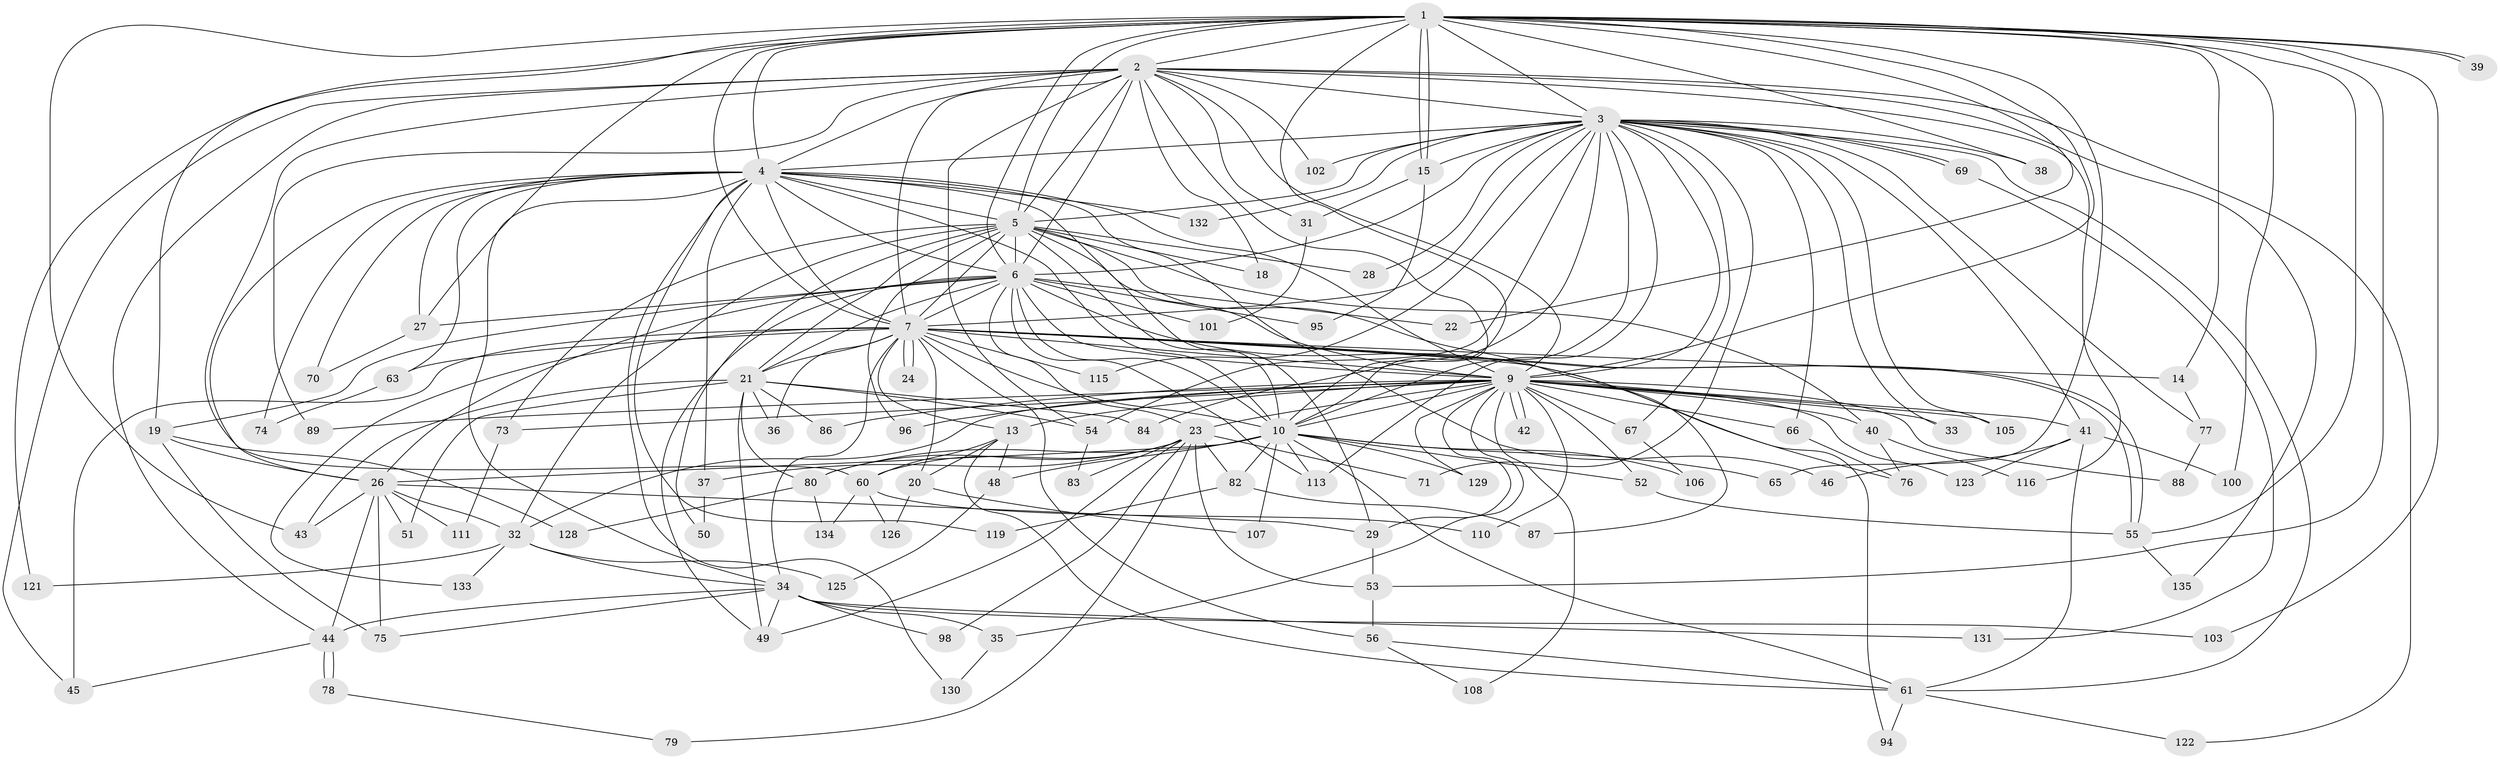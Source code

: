 // original degree distribution, {26: 0.014814814814814815, 19: 0.022222222222222223, 16: 0.007407407407407408, 21: 0.007407407407407408, 28: 0.007407407407407408, 12: 0.007407407407407408, 33: 0.007407407407407408, 2: 0.5481481481481482, 4: 0.08148148148148149, 6: 0.014814814814814815, 3: 0.17777777777777778, 5: 0.05925925925925926, 11: 0.014814814814814815, 9: 0.007407407407407408, 7: 0.014814814814814815, 10: 0.007407407407407408}
// Generated by graph-tools (version 1.1) at 2025/41/03/06/25 10:41:36]
// undirected, 103 vertices, 249 edges
graph export_dot {
graph [start="1"]
  node [color=gray90,style=filled];
  1 [super="+11"];
  2 [super="+12"];
  3 [super="+16"];
  4 [super="+17"];
  5 [super="+8"];
  6 [super="+25"];
  7 [super="+93"];
  9 [super="+91"];
  10 [super="+64"];
  13 [super="+104"];
  14;
  15;
  18;
  19 [super="+30"];
  20;
  21 [super="+81"];
  22;
  23 [super="+59"];
  24;
  26 [super="+57"];
  27 [super="+109"];
  28;
  29 [super="+47"];
  31;
  32 [super="+62"];
  33;
  34 [super="+120"];
  35;
  36;
  37;
  38;
  39;
  40;
  41 [super="+92"];
  42;
  43;
  44 [super="+58"];
  45 [super="+127"];
  46;
  48;
  49 [super="+90"];
  50;
  51;
  52 [super="+72"];
  53 [super="+112"];
  54 [super="+68"];
  55 [super="+99"];
  56;
  60 [super="+85"];
  61 [super="+114"];
  63;
  65;
  66;
  67;
  69;
  70;
  71;
  73;
  74;
  75 [super="+97"];
  76 [super="+124"];
  77;
  78;
  79;
  80 [super="+118"];
  82;
  83;
  84;
  86;
  87;
  88;
  89;
  94;
  95;
  96;
  98;
  100;
  101;
  102;
  103;
  105;
  106;
  107;
  108;
  110;
  111;
  113 [super="+117"];
  115;
  116;
  119;
  121;
  122;
  123;
  125;
  126;
  128;
  129;
  130;
  131;
  132;
  133;
  134;
  135;
  1 -- 2;
  1 -- 3;
  1 -- 4;
  1 -- 5 [weight=3];
  1 -- 6;
  1 -- 7;
  1 -- 9;
  1 -- 10;
  1 -- 14;
  1 -- 15;
  1 -- 15;
  1 -- 19;
  1 -- 22;
  1 -- 38;
  1 -- 39;
  1 -- 39;
  1 -- 43;
  1 -- 53;
  1 -- 65;
  1 -- 100;
  1 -- 103;
  1 -- 121;
  1 -- 55;
  1 -- 27;
  2 -- 3;
  2 -- 4;
  2 -- 5 [weight=2];
  2 -- 6;
  2 -- 7 [weight=2];
  2 -- 9;
  2 -- 10;
  2 -- 31;
  2 -- 45;
  2 -- 54;
  2 -- 60;
  2 -- 89;
  2 -- 102;
  2 -- 122;
  2 -- 135;
  2 -- 44;
  2 -- 18;
  2 -- 116;
  3 -- 4;
  3 -- 5 [weight=2];
  3 -- 6 [weight=2];
  3 -- 7;
  3 -- 9;
  3 -- 10;
  3 -- 28;
  3 -- 38;
  3 -- 41;
  3 -- 66;
  3 -- 67;
  3 -- 69;
  3 -- 69;
  3 -- 71;
  3 -- 77;
  3 -- 84;
  3 -- 102;
  3 -- 105;
  3 -- 115;
  3 -- 132;
  3 -- 33;
  3 -- 113;
  3 -- 54;
  3 -- 15;
  3 -- 61;
  4 -- 5 [weight=2];
  4 -- 6;
  4 -- 7 [weight=2];
  4 -- 9;
  4 -- 10;
  4 -- 27;
  4 -- 29;
  4 -- 34;
  4 -- 46;
  4 -- 63;
  4 -- 70;
  4 -- 74;
  4 -- 130;
  4 -- 132;
  4 -- 37;
  4 -- 119;
  4 -- 26;
  5 -- 6 [weight=2];
  5 -- 7 [weight=2];
  5 -- 9 [weight=2];
  5 -- 10 [weight=2];
  5 -- 18;
  5 -- 28;
  5 -- 40;
  5 -- 50;
  5 -- 87;
  5 -- 96;
  5 -- 73;
  5 -- 21;
  5 -- 32;
  6 -- 7;
  6 -- 9;
  6 -- 10;
  6 -- 19;
  6 -- 22;
  6 -- 23;
  6 -- 26;
  6 -- 27;
  6 -- 49;
  6 -- 94;
  6 -- 95;
  6 -- 101;
  6 -- 21;
  6 -- 113;
  7 -- 9 [weight=2];
  7 -- 10;
  7 -- 13;
  7 -- 14;
  7 -- 20;
  7 -- 21;
  7 -- 24;
  7 -- 24;
  7 -- 34;
  7 -- 36;
  7 -- 45;
  7 -- 55;
  7 -- 55;
  7 -- 56 [weight=2];
  7 -- 63;
  7 -- 76;
  7 -- 115;
  7 -- 133;
  9 -- 10;
  9 -- 13;
  9 -- 23;
  9 -- 29;
  9 -- 32;
  9 -- 33;
  9 -- 35;
  9 -- 40;
  9 -- 41;
  9 -- 42;
  9 -- 42;
  9 -- 52;
  9 -- 66;
  9 -- 67;
  9 -- 73;
  9 -- 86;
  9 -- 88;
  9 -- 89;
  9 -- 96;
  9 -- 105;
  9 -- 108;
  9 -- 110;
  9 -- 123;
  9 -- 129;
  10 -- 48;
  10 -- 52;
  10 -- 61;
  10 -- 65;
  10 -- 80;
  10 -- 82;
  10 -- 107;
  10 -- 113;
  10 -- 129;
  10 -- 26;
  10 -- 106;
  13 -- 20;
  13 -- 48;
  13 -- 60;
  13 -- 61;
  14 -- 77;
  15 -- 31;
  15 -- 95;
  19 -- 75;
  19 -- 128;
  19 -- 26;
  20 -- 107;
  20 -- 126;
  21 -- 36;
  21 -- 43;
  21 -- 49;
  21 -- 51;
  21 -- 80;
  21 -- 84;
  21 -- 86;
  21 -- 54;
  23 -- 37;
  23 -- 53;
  23 -- 79;
  23 -- 98;
  23 -- 49;
  23 -- 82;
  23 -- 83;
  23 -- 71;
  23 -- 80;
  23 -- 60;
  26 -- 32;
  26 -- 44;
  26 -- 51;
  26 -- 111;
  26 -- 29;
  26 -- 75;
  26 -- 43;
  27 -- 70;
  29 -- 53;
  31 -- 101;
  32 -- 121;
  32 -- 125;
  32 -- 133;
  32 -- 34;
  34 -- 35;
  34 -- 44;
  34 -- 75;
  34 -- 98;
  34 -- 103;
  34 -- 131;
  34 -- 49;
  35 -- 130;
  37 -- 50;
  40 -- 116;
  40 -- 76;
  41 -- 46;
  41 -- 123;
  41 -- 100;
  41 -- 61;
  44 -- 78;
  44 -- 78;
  44 -- 45;
  48 -- 125;
  52 -- 55;
  53 -- 56;
  54 -- 83;
  55 -- 135;
  56 -- 61;
  56 -- 108;
  60 -- 134;
  60 -- 110;
  60 -- 126;
  61 -- 94;
  61 -- 122;
  63 -- 74;
  66 -- 76;
  67 -- 106;
  69 -- 131;
  73 -- 111;
  77 -- 88;
  78 -- 79;
  80 -- 134;
  80 -- 128;
  82 -- 87;
  82 -- 119;
}

